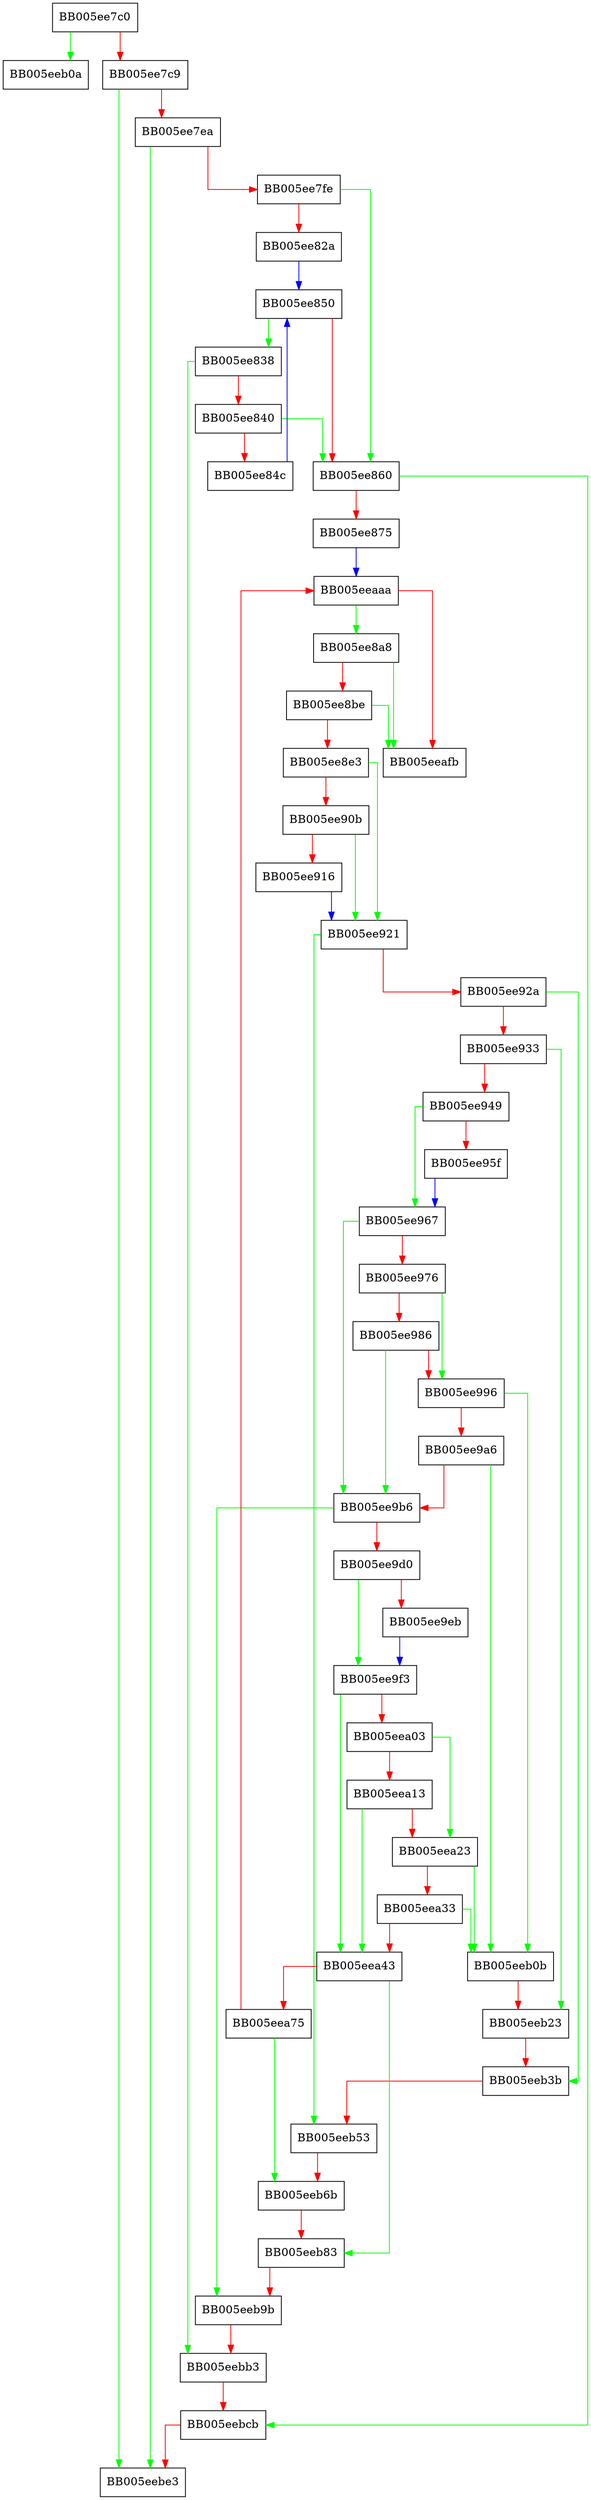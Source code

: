 digraph sh_free {
  node [shape="box"];
  graph [splines=ortho];
  BB005ee7c0 -> BB005eeb0a [color="green"];
  BB005ee7c0 -> BB005ee7c9 [color="red"];
  BB005ee7c9 -> BB005eebe3 [color="green"];
  BB005ee7c9 -> BB005ee7ea [color="red"];
  BB005ee7ea -> BB005eebe3 [color="green"];
  BB005ee7ea -> BB005ee7fe [color="red"];
  BB005ee7fe -> BB005ee860 [color="green"];
  BB005ee7fe -> BB005ee82a [color="red"];
  BB005ee82a -> BB005ee850 [color="blue"];
  BB005ee838 -> BB005eebb3 [color="green"];
  BB005ee838 -> BB005ee840 [color="red"];
  BB005ee840 -> BB005ee860 [color="green"];
  BB005ee840 -> BB005ee84c [color="red"];
  BB005ee84c -> BB005ee850 [color="blue"];
  BB005ee850 -> BB005ee838 [color="green"];
  BB005ee850 -> BB005ee860 [color="red"];
  BB005ee860 -> BB005eebcb [color="green"];
  BB005ee860 -> BB005ee875 [color="red"];
  BB005ee875 -> BB005eeaaa [color="blue"];
  BB005ee8a8 -> BB005eeafb [color="green"];
  BB005ee8a8 -> BB005ee8be [color="red"];
  BB005ee8be -> BB005eeafb [color="green"];
  BB005ee8be -> BB005ee8e3 [color="red"];
  BB005ee8e3 -> BB005ee921 [color="green"];
  BB005ee8e3 -> BB005ee90b [color="red"];
  BB005ee90b -> BB005ee921 [color="green"];
  BB005ee90b -> BB005ee916 [color="red"];
  BB005ee916 -> BB005ee921 [color="blue"];
  BB005ee921 -> BB005eeb53 [color="green"];
  BB005ee921 -> BB005ee92a [color="red"];
  BB005ee92a -> BB005eeb3b [color="green"];
  BB005ee92a -> BB005ee933 [color="red"];
  BB005ee933 -> BB005eeb23 [color="green"];
  BB005ee933 -> BB005ee949 [color="red"];
  BB005ee949 -> BB005ee967 [color="green"];
  BB005ee949 -> BB005ee95f [color="red"];
  BB005ee95f -> BB005ee967 [color="blue"];
  BB005ee967 -> BB005ee9b6 [color="green"];
  BB005ee967 -> BB005ee976 [color="red"];
  BB005ee976 -> BB005ee996 [color="green"];
  BB005ee976 -> BB005ee986 [color="red"];
  BB005ee986 -> BB005ee9b6 [color="green"];
  BB005ee986 -> BB005ee996 [color="red"];
  BB005ee996 -> BB005eeb0b [color="green"];
  BB005ee996 -> BB005ee9a6 [color="red"];
  BB005ee9a6 -> BB005eeb0b [color="green"];
  BB005ee9a6 -> BB005ee9b6 [color="red"];
  BB005ee9b6 -> BB005eeb9b [color="green"];
  BB005ee9b6 -> BB005ee9d0 [color="red"];
  BB005ee9d0 -> BB005ee9f3 [color="green"];
  BB005ee9d0 -> BB005ee9eb [color="red"];
  BB005ee9eb -> BB005ee9f3 [color="blue"];
  BB005ee9f3 -> BB005eea43 [color="green"];
  BB005ee9f3 -> BB005eea03 [color="red"];
  BB005eea03 -> BB005eea23 [color="green"];
  BB005eea03 -> BB005eea13 [color="red"];
  BB005eea13 -> BB005eea43 [color="green"];
  BB005eea13 -> BB005eea23 [color="red"];
  BB005eea23 -> BB005eeb0b [color="green"];
  BB005eea23 -> BB005eea33 [color="red"];
  BB005eea33 -> BB005eeb0b [color="green"];
  BB005eea33 -> BB005eea43 [color="red"];
  BB005eea43 -> BB005eeb83 [color="green"];
  BB005eea43 -> BB005eea75 [color="red"];
  BB005eea75 -> BB005eeb6b [color="green"];
  BB005eea75 -> BB005eeaaa [color="red"];
  BB005eeaaa -> BB005ee8a8 [color="green"];
  BB005eeaaa -> BB005eeafb [color="red"];
  BB005eeb0b -> BB005eeb23 [color="red"];
  BB005eeb23 -> BB005eeb3b [color="red"];
  BB005eeb3b -> BB005eeb53 [color="red"];
  BB005eeb53 -> BB005eeb6b [color="red"];
  BB005eeb6b -> BB005eeb83 [color="red"];
  BB005eeb83 -> BB005eeb9b [color="red"];
  BB005eeb9b -> BB005eebb3 [color="red"];
  BB005eebb3 -> BB005eebcb [color="red"];
  BB005eebcb -> BB005eebe3 [color="red"];
}